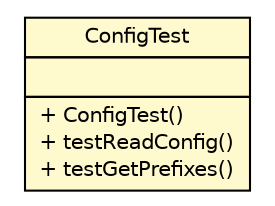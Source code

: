 #!/usr/local/bin/dot
#
# Class diagram 
# Generated by UMLGraph version R5_6-24-gf6e263 (http://www.umlgraph.org/)
#

digraph G {
	edge [fontname="Helvetica",fontsize=10,labelfontname="Helvetica",labelfontsize=10];
	node [fontname="Helvetica",fontsize=10,shape=plaintext];
	nodesep=0.25;
	ranksep=0.5;
	// de.tud.plt.r43ples.management.ConfigTest
	c65 [label=<<table title="de.tud.plt.r43ples.management.ConfigTest" border="0" cellborder="1" cellspacing="0" cellpadding="2" port="p" bgcolor="lemonChiffon" href="./ConfigTest.html">
		<tr><td><table border="0" cellspacing="0" cellpadding="1">
<tr><td align="center" balign="center"> ConfigTest </td></tr>
		</table></td></tr>
		<tr><td><table border="0" cellspacing="0" cellpadding="1">
<tr><td align="left" balign="left">  </td></tr>
		</table></td></tr>
		<tr><td><table border="0" cellspacing="0" cellpadding="1">
<tr><td align="left" balign="left"> + ConfigTest() </td></tr>
<tr><td align="left" balign="left"> + testReadConfig() </td></tr>
<tr><td align="left" balign="left"> + testGetPrefixes() </td></tr>
		</table></td></tr>
		</table>>, URL="./ConfigTest.html", fontname="Helvetica", fontcolor="black", fontsize=10.0];
}

